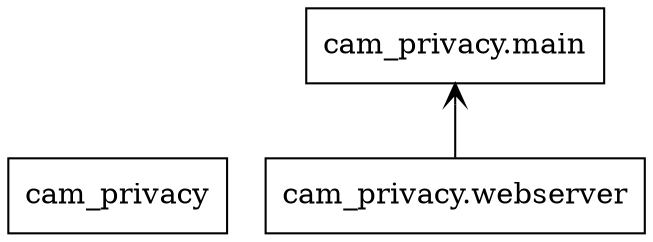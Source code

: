 digraph "packages" {
rankdir=BT
charset="utf-8"
"cam_privacy" [color="black", label=<cam_privacy>, shape="box", style="solid"];
"cam_privacy.main" [color="black", label=<cam_privacy.main>, shape="box", style="solid"];
"cam_privacy.webserver" [color="black", label=<cam_privacy.webserver>, shape="box", style="solid"];
"cam_privacy.webserver" -> "cam_privacy.main" [arrowhead="open", arrowtail="none"];
}
